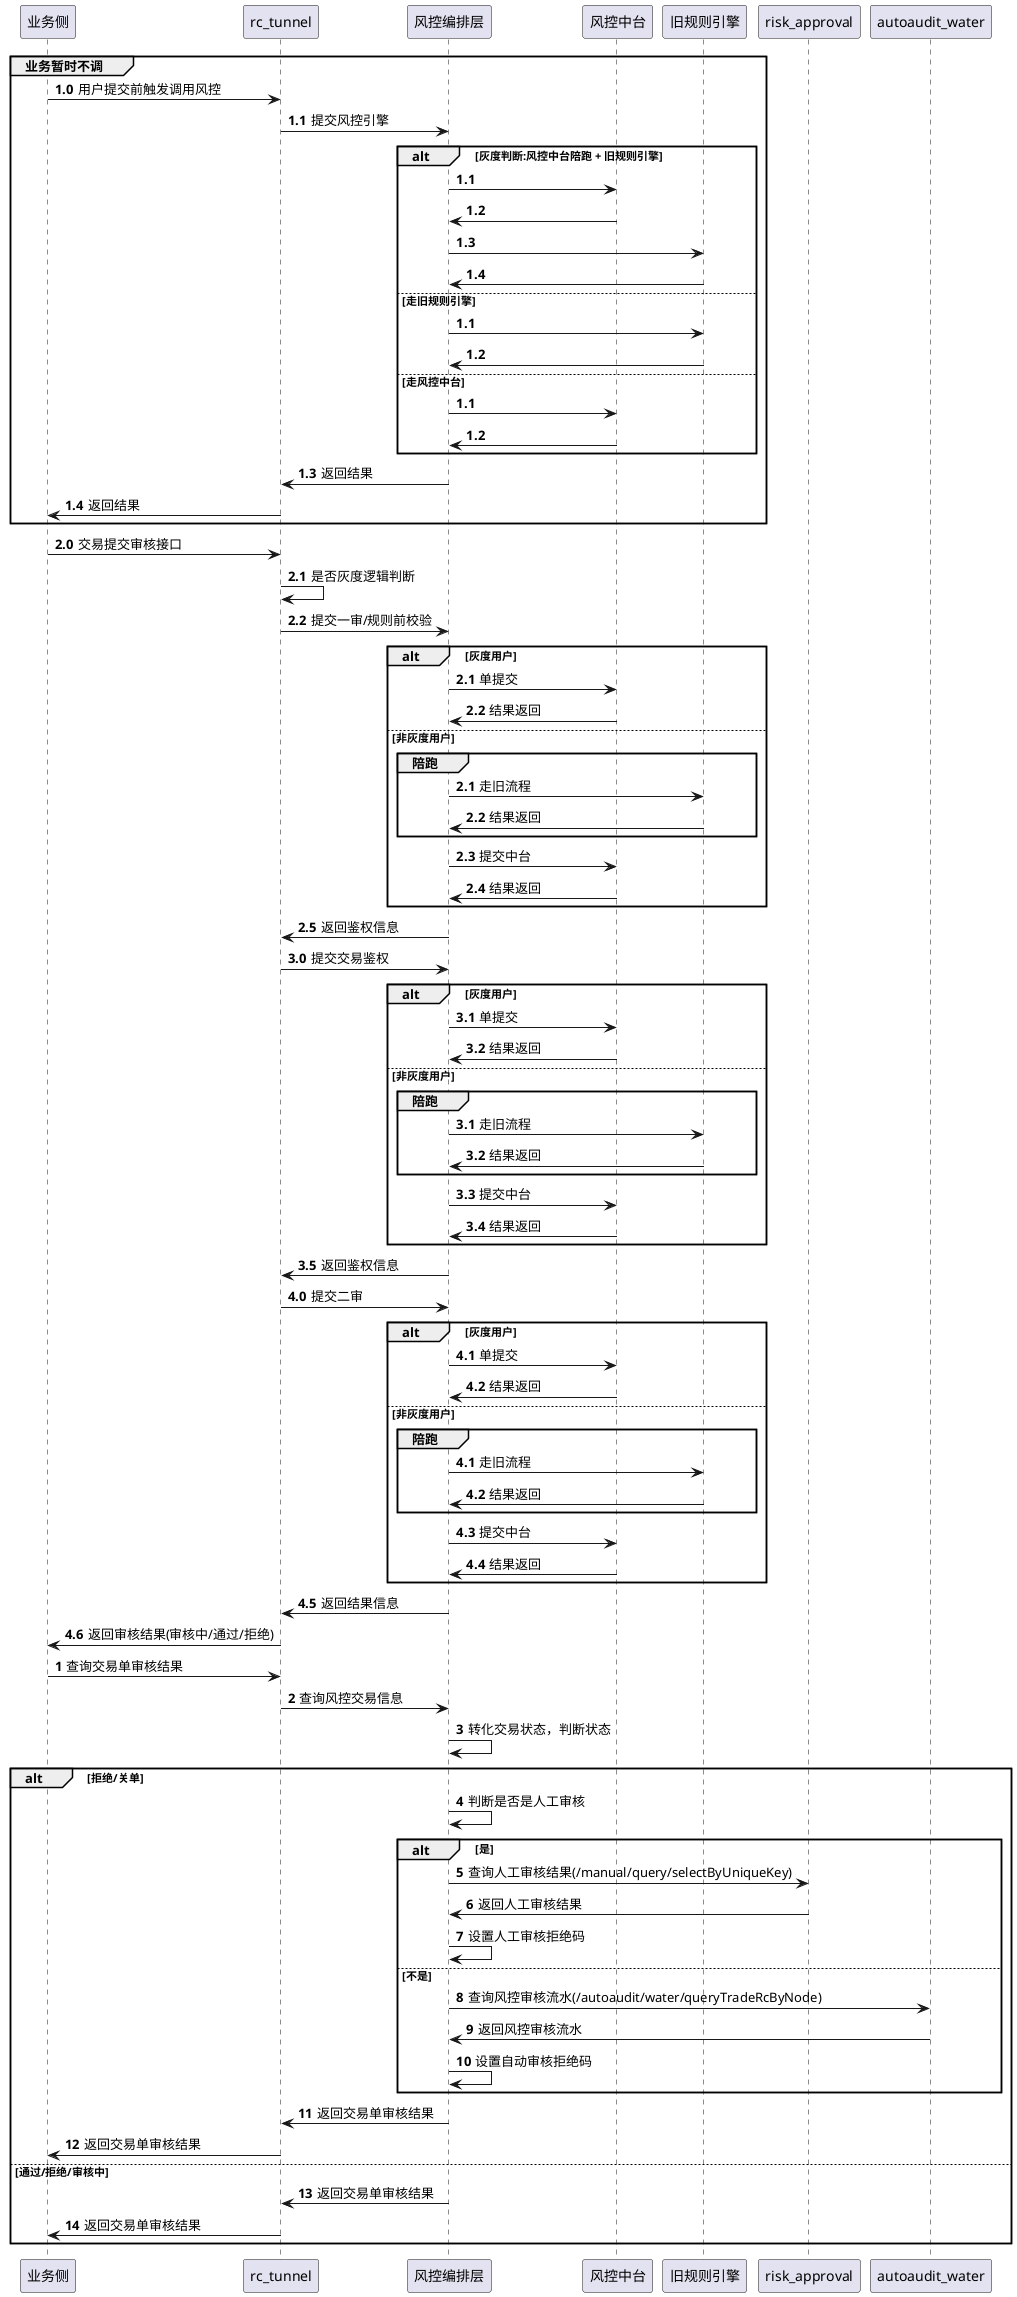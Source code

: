 @startuml
'https://plantuml.com/sequence-diagram


autonumber

group 业务暂时不调
autonumber 1.0
业务侧 -> rc_tunnel:用户提交前触发调用风控
rc_tunnel -> 风控编排层:提交风控引擎
alt 灰度判断:风控中台陪跑 + 旧规则引擎
    autonumber 1.1
    风控编排层 -> 风控中台:
    风控中台 -> 风控编排层:
    风控编排层 -> 旧规则引擎:
    旧规则引擎 -> 风控编排层:
else 走旧规则引擎
    autonumber 1.1
    风控编排层 -> 旧规则引擎:
    旧规则引擎 -> 风控编排层:
else 走风控中台
    autonumber 1.1
    风控编排层 -> 风控中台:
    风控中台 -> 风控编排层:
end
风控编排层 -> rc_tunnel: 返回结果
rc_tunnel -> 业务侧: 返回结果
end

autonumber 2.0
业务侧 -> rc_tunnel: 交易提交审核接口
rc_tunnel -> rc_tunnel : 是否灰度逻辑判断
rc_tunnel -> 风控编排层: 提交一审/规则前校验
alt 灰度用户
    autonumber 2.1
    风控编排层 -> 风控中台:单提交
    风控中台 -> 风控编排层:结果返回
else 非灰度用户
    autonumber 2.1
    group 陪跑
        风控编排层 -> 旧规则引擎:走旧流程
        旧规则引擎 -> 风控编排层:结果返回
    end
    风控编排层 -> 风控中台:提交中台
    风控中台 -> 风控编排层:结果返回
end
风控编排层 -> rc_tunnel:返回鉴权信息



autonumber 3.0
rc_tunnel -> 风控编排层: 提交交易鉴权
alt 灰度用户
    autonumber 3.1
    风控编排层 -> 风控中台:单提交
    风控中台 -> 风控编排层:结果返回
else 非灰度用户
    autonumber 3.1
    group 陪跑
        风控编排层 -> 旧规则引擎:走旧流程
        旧规则引擎 -> 风控编排层:结果返回
    end
    风控编排层 -> 风控中台:提交中台
    风控中台 -> 风控编排层:结果返回
end
风控编排层 -> rc_tunnel:返回鉴权信息

autonumber 4.0
rc_tunnel -> 风控编排层: 提交二审
alt 灰度用户
    autonumber 4.1
    风控编排层 -> 风控中台:单提交
    风控中台 -> 风控编排层:结果返回
else 非灰度用户
    autonumber 4.1
    group 陪跑
        风控编排层 -> 旧规则引擎:走旧流程
        旧规则引擎 -> 风控编排层:结果返回
    end
    风控编排层 -> 风控中台:提交中台
    风控中台 -> 风控编排层:结果返回
end
风控编排层 -> rc_tunnel:返回结果信息
rc_tunnel -> 业务侧: 返回审核结果(审核中/通过/拒绝)


autonumber
业务侧 -> rc_tunnel: 查询交易单审核结果
rc_tunnel -> 风控编排层:查询风控交易信息
风控编排层 -> 风控编排层:转化交易状态，判断状态
alt 拒绝/关单
    风控编排层 -> 风控编排层:判断是否是人工审核
    alt 是
        风控编排层 -> risk_approval:查询人工审核结果(/manual/query/selectByUniqueKey)
        risk_approval -> 风控编排层:返回人工审核结果
        风控编排层 -> 风控编排层:设置人工审核拒绝码
    else 不是
        风控编排层 -> autoaudit_water:查询风控审核流水(/autoaudit/water/queryTradeRcByNode)
        autoaudit_water -> 风控编排层:返回风控审核流水
        风控编排层 -> 风控编排层:设置自动审核拒绝码
    end
    风控编排层 -> rc_tunnel:返回交易单审核结果
    rc_tunnel -> 业务侧:返回交易单审核结果
else 通过/拒绝/审核中
    风控编排层 -> rc_tunnel:返回交易单审核结果
    rc_tunnel -> 业务侧:返回交易单审核结果
end
@enduml